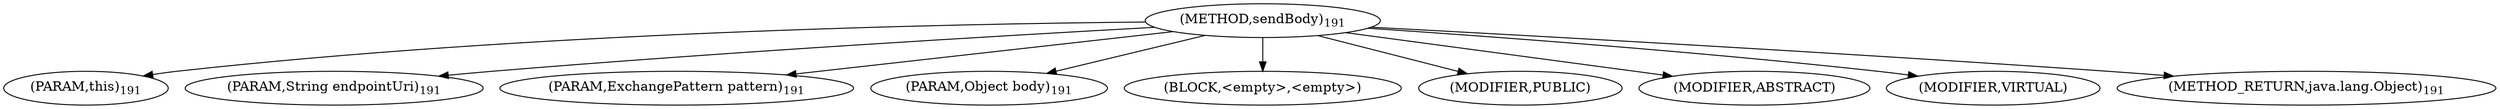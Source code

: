 digraph "sendBody" {  
"173" [label = <(METHOD,sendBody)<SUB>191</SUB>> ]
"174" [label = <(PARAM,this)<SUB>191</SUB>> ]
"175" [label = <(PARAM,String endpointUri)<SUB>191</SUB>> ]
"176" [label = <(PARAM,ExchangePattern pattern)<SUB>191</SUB>> ]
"177" [label = <(PARAM,Object body)<SUB>191</SUB>> ]
"178" [label = <(BLOCK,&lt;empty&gt;,&lt;empty&gt;)> ]
"179" [label = <(MODIFIER,PUBLIC)> ]
"180" [label = <(MODIFIER,ABSTRACT)> ]
"181" [label = <(MODIFIER,VIRTUAL)> ]
"182" [label = <(METHOD_RETURN,java.lang.Object)<SUB>191</SUB>> ]
  "173" -> "174" 
  "173" -> "175" 
  "173" -> "176" 
  "173" -> "177" 
  "173" -> "178" 
  "173" -> "179" 
  "173" -> "180" 
  "173" -> "181" 
  "173" -> "182" 
}
